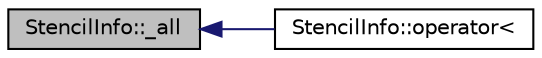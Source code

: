 digraph "StencilInfo::_all"
{
  edge [fontname="Helvetica",fontsize="10",labelfontname="Helvetica",labelfontsize="10"];
  node [fontname="Helvetica",fontsize="10",shape=record];
  rankdir="LR";
  Node1 [label="StencilInfo::_all",height=0.2,width=0.4,color="black", fillcolor="grey75", style="filled", fontcolor="black"];
  Node1 -> Node2 [dir="back",color="midnightblue",fontsize="10",style="solid",fontname="Helvetica"];
  Node2 [label="StencilInfo::operator\<",height=0.2,width=0.4,color="black", fillcolor="white", style="filled",URL="$struct_stencil_info.html#aeea068217994c4d9ace5d0ddfa19741f"];
}
